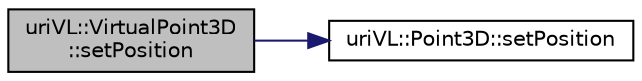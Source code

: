 digraph "uriVL::VirtualPoint3D::setPosition"
{
  edge [fontname="Helvetica",fontsize="10",labelfontname="Helvetica",labelfontsize="10"];
  node [fontname="Helvetica",fontsize="10",shape=record];
  rankdir="LR";
  Node1 [label="uriVL::VirtualPoint3D\l::setPosition",height=0.2,width=0.4,color="black", fillcolor="grey75", style="filled", fontcolor="black"];
  Node1 -> Node2 [color="midnightblue",fontsize="10",style="solid",fontname="Helvetica"];
  Node2 [label="uriVL::Point3D::setPosition",height=0.2,width=0.4,color="black", fillcolor="white", style="filled",URL="$classuriVL_1_1Point3D.html#ab411644040269d8b09a204d98a2775d5",tooltip="Assigns new x coordinate to the point. "];
}
